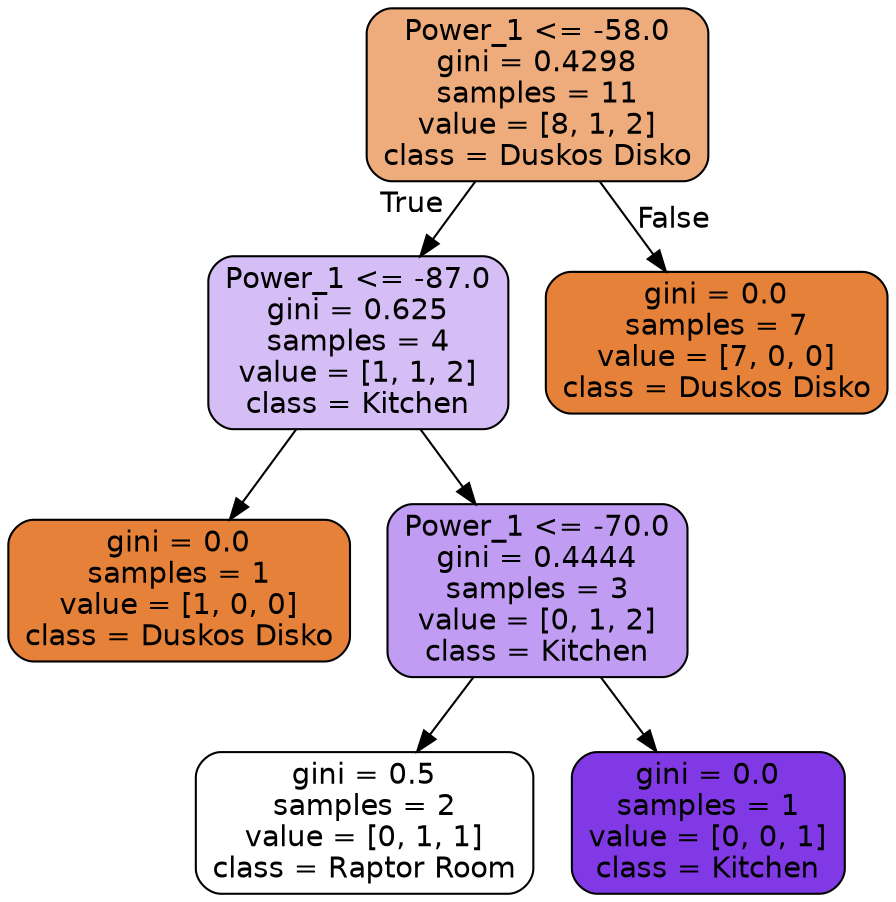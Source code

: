 digraph Tree {
node [shape=box, style="filled, rounded", color="black", fontname=helvetica] ;
edge [fontname=helvetica] ;
0 [label="Power_1 <= -58.0\ngini = 0.4298\nsamples = 11\nvalue = [8, 1, 2]\nclass = Duskos Disko", fillcolor="#e58139aa"] ;
1 [label="Power_1 <= -87.0\ngini = 0.625\nsamples = 4\nvalue = [1, 1, 2]\nclass = Kitchen", fillcolor="#8139e555"] ;
0 -> 1 [labeldistance=2.5, labelangle=45, headlabel="True"] ;
2 [label="gini = 0.0\nsamples = 1\nvalue = [1, 0, 0]\nclass = Duskos Disko", fillcolor="#e58139ff"] ;
1 -> 2 ;
3 [label="Power_1 <= -70.0\ngini = 0.4444\nsamples = 3\nvalue = [0, 1, 2]\nclass = Kitchen", fillcolor="#8139e57f"] ;
1 -> 3 ;
4 [label="gini = 0.5\nsamples = 2\nvalue = [0, 1, 1]\nclass = Raptor Room", fillcolor="#39e58100"] ;
3 -> 4 ;
5 [label="gini = 0.0\nsamples = 1\nvalue = [0, 0, 1]\nclass = Kitchen", fillcolor="#8139e5ff"] ;
3 -> 5 ;
6 [label="gini = 0.0\nsamples = 7\nvalue = [7, 0, 0]\nclass = Duskos Disko", fillcolor="#e58139ff"] ;
0 -> 6 [labeldistance=2.5, labelangle=-45, headlabel="False"] ;
}